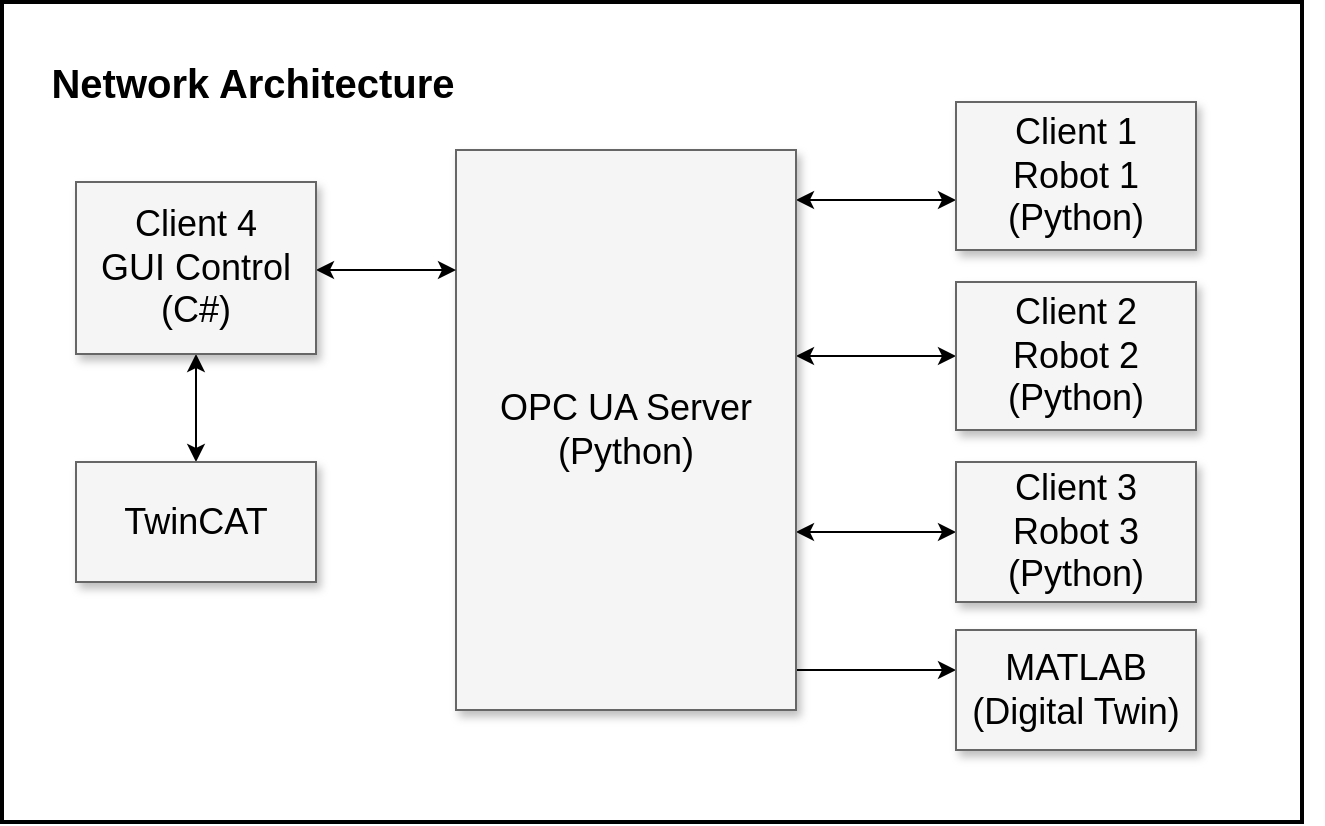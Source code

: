 <mxfile version="22.0.8" type="device">
  <diagram name="Page-1" id="90a13364-a465-7bf4-72fc-28e22215d7a0">
    <mxGraphModel dx="1434" dy="818" grid="1" gridSize="10" guides="1" tooltips="1" connect="1" arrows="1" fold="1" page="1" pageScale="1.5" pageWidth="1169" pageHeight="826" background="none" math="0" shadow="0">
      <root>
        <mxCell id="0" style=";html=1;" />
        <mxCell id="1" style=";html=1;" parent="0" />
        <mxCell id="3a17f1ce550125da-13" style="edgeStyle=elbowEdgeStyle;rounded=0;html=1;startArrow=classic;startFill=1;jettySize=auto;orthogonalLoop=1;fontSize=18;elbow=vertical;" parent="1" source="3a17f1ce550125da-2" target="3a17f1ce550125da-4" edge="1">
          <mxGeometry relative="1" as="geometry" />
        </mxCell>
        <mxCell id="3a17f1ce550125da-14" style="edgeStyle=elbowEdgeStyle;rounded=0;html=1;startArrow=classic;startFill=1;jettySize=auto;orthogonalLoop=1;fontSize=18;elbow=vertical;" parent="1" source="3a17f1ce550125da-2" target="3a17f1ce550125da-5" edge="1">
          <mxGeometry relative="1" as="geometry" />
        </mxCell>
        <mxCell id="3a17f1ce550125da-15" style="edgeStyle=elbowEdgeStyle;rounded=0;html=1;startArrow=classic;startFill=1;jettySize=auto;orthogonalLoop=1;fontSize=18;elbow=vertical;" parent="1" source="3a17f1ce550125da-2" target="3a17f1ce550125da-6" edge="1">
          <mxGeometry relative="1" as="geometry" />
        </mxCell>
        <mxCell id="3a17f1ce550125da-16" style="edgeStyle=elbowEdgeStyle;rounded=0;html=1;startArrow=none;startFill=0;jettySize=auto;orthogonalLoop=1;fontSize=18;elbow=vertical;" parent="1" source="3a17f1ce550125da-2" target="3a17f1ce550125da-7" edge="1">
          <mxGeometry relative="1" as="geometry" />
        </mxCell>
        <mxCell id="3a17f1ce550125da-2" value="OPC UA Server&lt;br&gt;(Python)" style="whiteSpace=wrap;html=1;shadow=1;fontSize=18;fillColor=#f5f5f5;strokeColor=#666666;" parent="1" vertex="1">
          <mxGeometry x="787" y="454" width="170" height="280" as="geometry" />
        </mxCell>
        <mxCell id="3a17f1ce550125da-4" value="Client 1&lt;br&gt;Robot 1&lt;br&gt;(Python)" style="whiteSpace=wrap;html=1;shadow=1;fontSize=18;fillColor=#f5f5f5;strokeColor=#666666;" parent="1" vertex="1">
          <mxGeometry x="1037" y="430" width="120" height="74" as="geometry" />
        </mxCell>
        <mxCell id="3a17f1ce550125da-5" value="Client 2&lt;br style=&quot;border-color: var(--border-color);&quot;&gt;Robot 2&lt;br style=&quot;border-color: var(--border-color);&quot;&gt;(Python)" style="whiteSpace=wrap;html=1;shadow=1;fontSize=18;fillColor=#f5f5f5;strokeColor=#666666;" parent="1" vertex="1">
          <mxGeometry x="1037" y="520" width="120" height="74" as="geometry" />
        </mxCell>
        <mxCell id="3a17f1ce550125da-6" value="Client 3&lt;br style=&quot;border-color: var(--border-color);&quot;&gt;Robot 3&lt;br style=&quot;border-color: var(--border-color);&quot;&gt;(Python)" style="whiteSpace=wrap;html=1;shadow=1;fontSize=18;fillColor=#f5f5f5;strokeColor=#666666;" parent="1" vertex="1">
          <mxGeometry x="1037" y="610" width="120" height="70" as="geometry" />
        </mxCell>
        <mxCell id="3a17f1ce550125da-7" value="MATLAB&lt;br&gt;(Digital Twin)" style="whiteSpace=wrap;html=1;shadow=1;fontSize=18;fillColor=#f5f5f5;strokeColor=#666666;" parent="1" vertex="1">
          <mxGeometry x="1037" y="694" width="120" height="60" as="geometry" />
        </mxCell>
        <mxCell id="3a17f1ce550125da-20" style="edgeStyle=elbowEdgeStyle;rounded=0;html=1;startArrow=classic;startFill=1;jettySize=auto;orthogonalLoop=1;fontSize=18;elbow=vertical;" parent="1" source="3a17f1ce550125da-8" target="3a17f1ce550125da-2" edge="1">
          <mxGeometry relative="1" as="geometry">
            <Array as="points">
              <mxPoint x="757" y="514" />
            </Array>
          </mxGeometry>
        </mxCell>
        <mxCell id="zSV_WRuF56qGejRZ2FGs-2" value="" style="edgeStyle=orthogonalEdgeStyle;rounded=0;orthogonalLoop=1;jettySize=auto;html=1;startArrow=classic;startFill=1;" parent="1" source="3a17f1ce550125da-8" target="3a17f1ce550125da-9" edge="1">
          <mxGeometry relative="1" as="geometry" />
        </mxCell>
        <mxCell id="3a17f1ce550125da-8" value="Client 4&lt;br&gt;GUI Control&lt;br&gt;(C#)" style="whiteSpace=wrap;html=1;shadow=1;fontSize=18;fillColor=#f5f5f5;strokeColor=#666666;" parent="1" vertex="1">
          <mxGeometry x="597" y="470" width="120" height="86" as="geometry" />
        </mxCell>
        <mxCell id="3a17f1ce550125da-9" value="TwinCAT" style="whiteSpace=wrap;html=1;shadow=1;fontSize=18;fillColor=#f5f5f5;strokeColor=#666666;" parent="1" vertex="1">
          <mxGeometry x="597" y="610" width="120" height="60" as="geometry" />
        </mxCell>
        <mxCell id="Jkjy-l9gAiAYWlyBmHw6-1" value="" style="rounded=0;whiteSpace=wrap;html=1;fontSize=16;fillColor=none;strokeWidth=2;" vertex="1" parent="1">
          <mxGeometry x="560" y="380" width="650" height="410" as="geometry" />
        </mxCell>
        <mxCell id="Jkjy-l9gAiAYWlyBmHw6-2" value="Network Architecture" style="text;html=1;align=center;verticalAlign=middle;resizable=0;points=[];autosize=1;strokeColor=none;fillColor=none;fontSize=20;fontStyle=1" vertex="1" parent="1">
          <mxGeometry x="570" y="400" width="230" height="40" as="geometry" />
        </mxCell>
        <mxCell id="Jkjy-l9gAiAYWlyBmHw6-3" style="edgeStyle=none;curved=1;rounded=0;orthogonalLoop=1;jettySize=auto;html=1;exitX=1;exitY=0.5;exitDx=0;exitDy=0;fontSize=12;startSize=8;endSize=8;" edge="1" parent="1" source="Jkjy-l9gAiAYWlyBmHw6-1" target="Jkjy-l9gAiAYWlyBmHw6-1">
          <mxGeometry relative="1" as="geometry" />
        </mxCell>
        <mxCell id="Jkjy-l9gAiAYWlyBmHw6-4" style="edgeStyle=none;curved=1;rounded=0;orthogonalLoop=1;jettySize=auto;html=1;exitX=1;exitY=0.5;exitDx=0;exitDy=0;fontSize=12;startSize=8;endSize=8;" edge="1" parent="1" source="Jkjy-l9gAiAYWlyBmHw6-1" target="Jkjy-l9gAiAYWlyBmHw6-1">
          <mxGeometry relative="1" as="geometry" />
        </mxCell>
      </root>
    </mxGraphModel>
  </diagram>
</mxfile>
